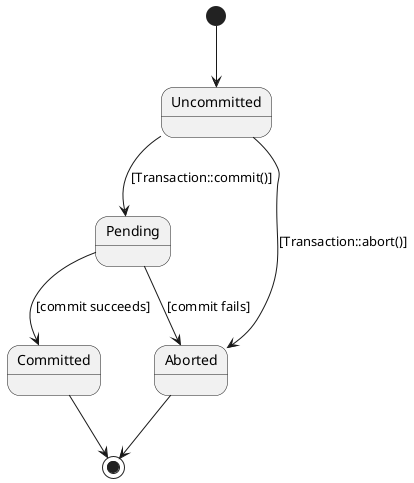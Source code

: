 @startuml
skinparam backgroundColor transparent
'Transaction'
[*] --> Uncommitted
Uncommitted --> Pending : [Transaction::commit()]
Uncommitted --> Aborted : [Transaction::abort()]
Pending --> Aborted : [commit fails]
Aborted --> [*]
Pending --> Committed : [commit succeeds]
Committed --> [*]

@enduml

@startuml
skinparam backgroundColor transparent
'Database Context'
[*] --> Disconnected
Disconnected --> Connected : [connection established]
Disconnected --> [*] : [program terminates]
Disconnected --> Error : [attempted connection failed]
Disconnected : Transactions will fail
Error --> Disconnected : [reset called]
Error --> [*] : [program terminates]
Error : Transactions will fail
Connected --> Error : [unexpected disconnect\n or transaction fails]
Connected --> Disconnected : [connection closed]
Connected : Transactions can be sent

@enduml

@startuml
skinparam backgroundColor transparent
'Database'
[*] -> Initialization
Initialization : Opening resource handles
Initialization : Verifing file integrity
Initialization : Initialize network subsystem

Initialization --> Cleanup : [files corrupt or network\n cannot be initialized]

Initialization --> Operating : [initialization succeeds]

Operating --> Cleanup : [process termination signal]
Operating : Handling clients
Operating --> Maintenance : [files need to be rotated]

Cleanup --> [*]
Cleanup : Terminating client connections
Cleanup : Closing resource handles

Maintenance : Transactions are not processed
Maintenance: Rotating files
Maintenance --> Operating : [files have been rotated]
Maintenance --> Cleanup : [critical error]

@enduml

@startuml
skinparam backgroundColor transparent
'Client Connection'
[*]->Connected : [created with valid connection]
Disconnected --> Connected : [connect() and successfully connected]
Connected --> Disconnected : [disconnect() or connection severed]
Disconnected -> [*]

@enduml

@startuml
skinparam backgroundColor transparent
'Network'
[*] -> Disconnected
Disconnected --> Connected : [connect() and successfully connected]
Connected --> Disconnected : [disconnect() or connection severed]
Disconnected -> [*]

@enduml

@startuml
skinparam backgroundColor transparent
'Data Controller'
[*] -> Closed
Opened --> Closed : [close() or files cannot be opened]
Closed --> Opened : [files opened succesfully]
Closed -> [*] 

@enduml